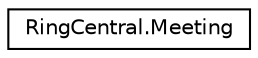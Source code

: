 digraph "Graphical Class Hierarchy"
{
 // LATEX_PDF_SIZE
  edge [fontname="Helvetica",fontsize="10",labelfontname="Helvetica",labelfontsize="10"];
  node [fontname="Helvetica",fontsize="10",shape=record];
  rankdir="LR";
  Node0 [label="RingCentral.Meeting",height=0.2,width=0.4,color="black", fillcolor="white", style="filled",URL="$classRingCentral_1_1Meeting.html",tooltip="Meeting information"];
}
